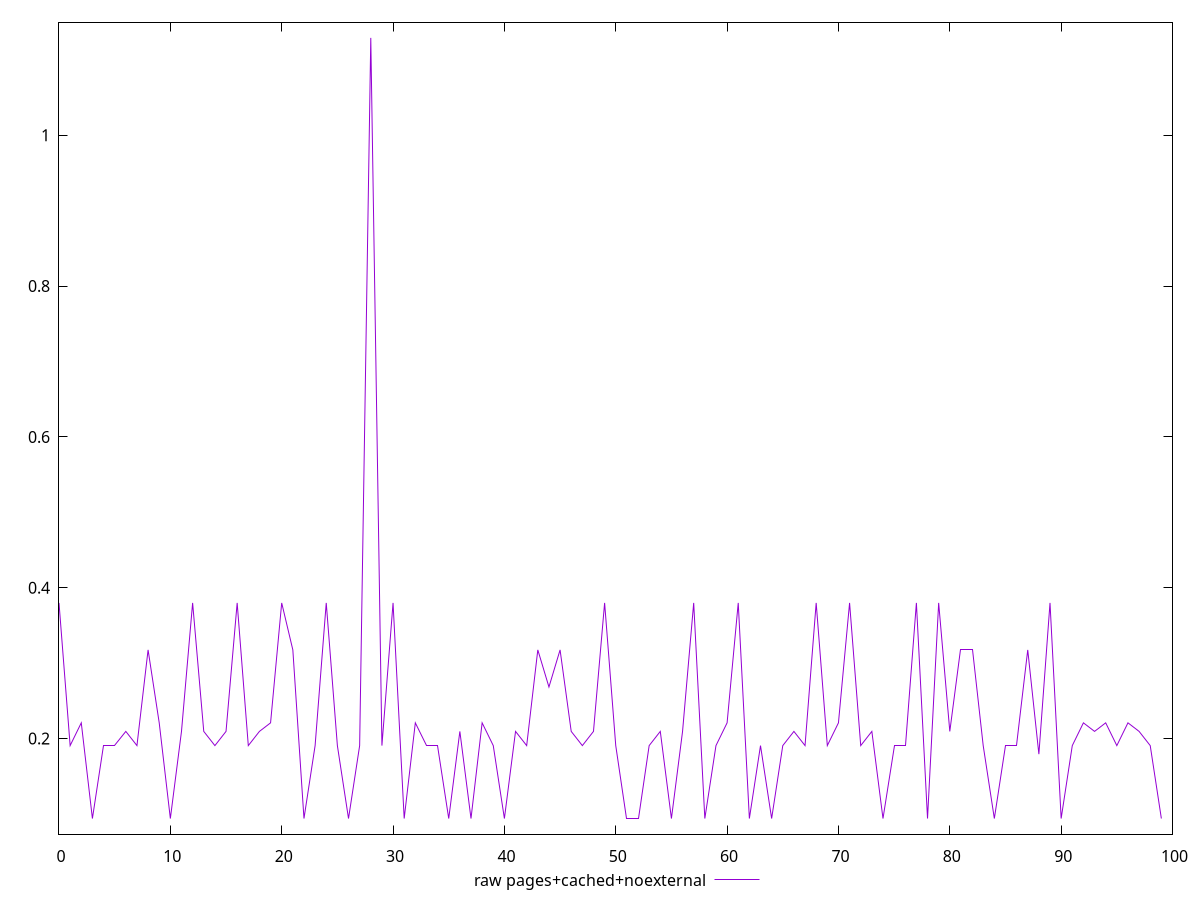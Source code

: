 $_rawPagesCachedNoexternal <<EOF
0.3797997665405274
0.1905707836151123
0.2207679271697998
0.0938739013671875
0.1905707836151123
0.1905707836151123
0.20941780090332032
0.1905707836151123
0.31750728607177736
0.2207679271697998
0.0938739013671875
0.20941780090332032
0.3797997665405274
0.20941780090332032
0.1905707836151123
0.20941780090332032
0.3797997665405274
0.1905707836151123
0.20941780090332032
0.2207679271697998
0.3797997665405274
0.31750728607177736
0.0938739013671875
0.1905707836151123
0.3797997665405274
0.1905707836151123
0.0938739013671875
0.1905707836151123
1.1291448974609375
0.1905707836151123
0.3797997665405274
0.0938739013671875
0.2207679271697998
0.1905707836151123
0.1905707836151123
0.0938739013671875
0.20941780090332032
0.0938739013671875
0.2207679271697998
0.1905707836151123
0.0938739013671875
0.20941780090332032
0.1905707836151123
0.31750728607177736
0.2682928466796875
0.31750728607177736
0.20941780090332032
0.1905707836151123
0.20941780090332032
0.3797997665405274
0.1905707836151123
0.0938739013671875
0.0938739013671875
0.1905707836151123
0.20941780090332032
0.0938739013671875
0.20941780090332032
0.3797997665405274
0.0938739013671875
0.1905707836151123
0.2207679271697998
0.3797997665405274
0.0938739013671875
0.1905707836151123
0.0938739013671875
0.1905707836151123
0.20941780090332032
0.1905707836151123
0.3797997665405274
0.1905707836151123
0.2207679271697998
0.3797997665405274
0.1905707836151123
0.20941780090332032
0.0938739013671875
0.1905707836151123
0.1905707836151123
0.3797997665405274
0.0938739013671875
0.3797997665405274
0.20941780090332032
0.31750728607177736
0.31750728607177736
0.1905707836151123
0.0938739013671875
0.1905707836151123
0.1905707836151123
0.31750728607177736
0.17922065734863282
0.3797997665405274
0.0938739013671875
0.1905707836151123
0.2207679271697998
0.20941780090332032
0.2207679271697998
0.1905707836151123
0.2207679271697998
0.20941780090332032
0.1905707836151123
0.0938739013671875
EOF
set key outside below
set terminal pngcairo
set output "report_00005_2020-11-02T22-26-11.212Z/cumulative-layout-shift/pages+cached+noexternal//raw.png"
set yrange [0.07316848144531249:1.1498503173828125]
plot $_rawPagesCachedNoexternal title "raw pages+cached+noexternal" with line ,